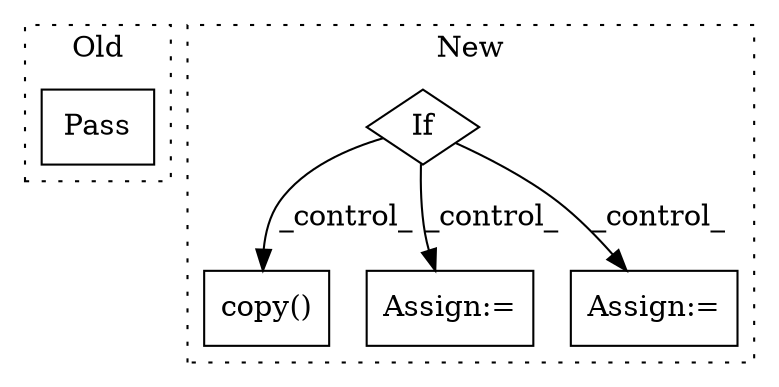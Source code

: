 digraph G {
subgraph cluster0 {
1 [label="Pass" a="62" s="1178" l="4" shape="box"];
label = "Old";
style="dotted";
}
subgraph cluster1 {
2 [label="copy()" a="75" s="1219,1263" l="10,1" shape="box"];
3 [label="If" a="96" s="908" l="3" shape="diamond"];
4 [label="Assign:=" a="68" s="1417" l="3" shape="box"];
5 [label="Assign:=" a="68" s="1283" l="3" shape="box"];
label = "New";
style="dotted";
}
3 -> 5 [label="_control_"];
3 -> 2 [label="_control_"];
3 -> 4 [label="_control_"];
}